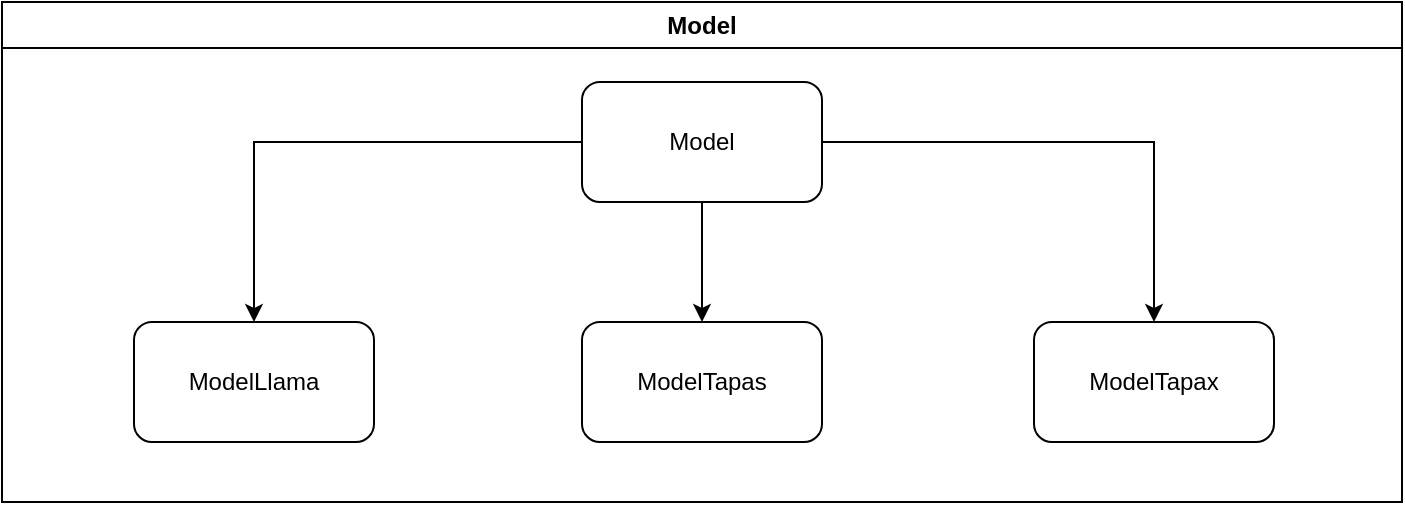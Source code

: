 <mxfile version="24.1.0" type="device">
  <diagram name="Model" id="7awN-moo_TGbuZLEdzTc">
    <mxGraphModel dx="1124" dy="813" grid="1" gridSize="10" guides="1" tooltips="1" connect="1" arrows="1" fold="1" page="1" pageScale="1" pageWidth="827" pageHeight="1169" math="0" shadow="0">
      <root>
        <mxCell id="0" />
        <mxCell id="1" parent="0" />
        <mxCell id="eXYKTdRYgsEF6HnW-qwO-1" value="Model" style="swimlane;whiteSpace=wrap;html=1;" vertex="1" parent="1">
          <mxGeometry x="64" y="80" width="700" height="250" as="geometry" />
        </mxCell>
        <mxCell id="eXYKTdRYgsEF6HnW-qwO-6" style="edgeStyle=orthogonalEdgeStyle;rounded=0;orthogonalLoop=1;jettySize=auto;html=1;" edge="1" parent="eXYKTdRYgsEF6HnW-qwO-1" source="eXYKTdRYgsEF6HnW-qwO-2" target="eXYKTdRYgsEF6HnW-qwO-3">
          <mxGeometry relative="1" as="geometry" />
        </mxCell>
        <mxCell id="eXYKTdRYgsEF6HnW-qwO-7" style="edgeStyle=orthogonalEdgeStyle;rounded=0;orthogonalLoop=1;jettySize=auto;html=1;" edge="1" parent="eXYKTdRYgsEF6HnW-qwO-1" source="eXYKTdRYgsEF6HnW-qwO-2" target="eXYKTdRYgsEF6HnW-qwO-4">
          <mxGeometry relative="1" as="geometry" />
        </mxCell>
        <mxCell id="eXYKTdRYgsEF6HnW-qwO-8" style="edgeStyle=orthogonalEdgeStyle;rounded=0;orthogonalLoop=1;jettySize=auto;html=1;" edge="1" parent="eXYKTdRYgsEF6HnW-qwO-1" source="eXYKTdRYgsEF6HnW-qwO-2" target="eXYKTdRYgsEF6HnW-qwO-5">
          <mxGeometry relative="1" as="geometry" />
        </mxCell>
        <mxCell id="eXYKTdRYgsEF6HnW-qwO-2" value="Model" style="rounded=1;whiteSpace=wrap;html=1;" vertex="1" parent="eXYKTdRYgsEF6HnW-qwO-1">
          <mxGeometry x="290" y="40" width="120" height="60" as="geometry" />
        </mxCell>
        <mxCell id="eXYKTdRYgsEF6HnW-qwO-3" value="ModelLlama" style="rounded=1;whiteSpace=wrap;html=1;" vertex="1" parent="eXYKTdRYgsEF6HnW-qwO-1">
          <mxGeometry x="66" y="160" width="120" height="60" as="geometry" />
        </mxCell>
        <mxCell id="eXYKTdRYgsEF6HnW-qwO-4" value="ModelTapas" style="rounded=1;whiteSpace=wrap;html=1;" vertex="1" parent="eXYKTdRYgsEF6HnW-qwO-1">
          <mxGeometry x="290" y="160" width="120" height="60" as="geometry" />
        </mxCell>
        <mxCell id="eXYKTdRYgsEF6HnW-qwO-5" value="ModelTapax" style="rounded=1;whiteSpace=wrap;html=1;" vertex="1" parent="eXYKTdRYgsEF6HnW-qwO-1">
          <mxGeometry x="516" y="160" width="120" height="60" as="geometry" />
        </mxCell>
      </root>
    </mxGraphModel>
  </diagram>
</mxfile>
